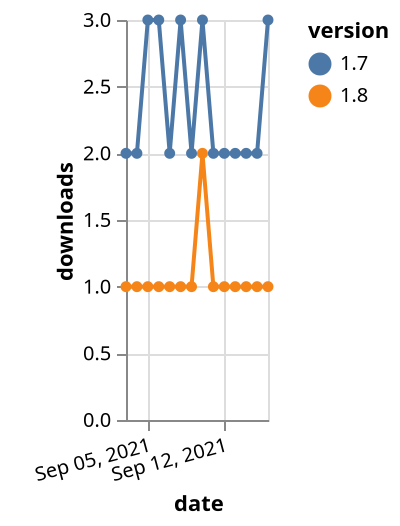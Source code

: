 {"$schema": "https://vega.github.io/schema/vega-lite/v5.json", "description": "A simple bar chart with embedded data.", "data": {"values": [{"date": "2021-09-03", "total": 8807, "delta": 2, "version": "1.7"}, {"date": "2021-09-04", "total": 8809, "delta": 2, "version": "1.7"}, {"date": "2021-09-05", "total": 8812, "delta": 3, "version": "1.7"}, {"date": "2021-09-06", "total": 8815, "delta": 3, "version": "1.7"}, {"date": "2021-09-07", "total": 8817, "delta": 2, "version": "1.7"}, {"date": "2021-09-08", "total": 8820, "delta": 3, "version": "1.7"}, {"date": "2021-09-09", "total": 8822, "delta": 2, "version": "1.7"}, {"date": "2021-09-10", "total": 8825, "delta": 3, "version": "1.7"}, {"date": "2021-09-11", "total": 8827, "delta": 2, "version": "1.7"}, {"date": "2021-09-12", "total": 8829, "delta": 2, "version": "1.7"}, {"date": "2021-09-13", "total": 8831, "delta": 2, "version": "1.7"}, {"date": "2021-09-14", "total": 8833, "delta": 2, "version": "1.7"}, {"date": "2021-09-15", "total": 8835, "delta": 2, "version": "1.7"}, {"date": "2021-09-16", "total": 8838, "delta": 3, "version": "1.7"}, {"date": "2021-09-03", "total": 964, "delta": 1, "version": "1.8"}, {"date": "2021-09-04", "total": 965, "delta": 1, "version": "1.8"}, {"date": "2021-09-05", "total": 966, "delta": 1, "version": "1.8"}, {"date": "2021-09-06", "total": 967, "delta": 1, "version": "1.8"}, {"date": "2021-09-07", "total": 968, "delta": 1, "version": "1.8"}, {"date": "2021-09-08", "total": 969, "delta": 1, "version": "1.8"}, {"date": "2021-09-09", "total": 970, "delta": 1, "version": "1.8"}, {"date": "2021-09-10", "total": 972, "delta": 2, "version": "1.8"}, {"date": "2021-09-11", "total": 973, "delta": 1, "version": "1.8"}, {"date": "2021-09-12", "total": 974, "delta": 1, "version": "1.8"}, {"date": "2021-09-13", "total": 975, "delta": 1, "version": "1.8"}, {"date": "2021-09-14", "total": 976, "delta": 1, "version": "1.8"}, {"date": "2021-09-15", "total": 977, "delta": 1, "version": "1.8"}, {"date": "2021-09-16", "total": 978, "delta": 1, "version": "1.8"}]}, "width": "container", "mark": {"type": "line", "point": {"filled": true}}, "encoding": {"x": {"field": "date", "type": "temporal", "timeUnit": "yearmonthdate", "title": "date", "axis": {"labelAngle": -15}}, "y": {"field": "delta", "type": "quantitative", "title": "downloads"}, "color": {"field": "version", "type": "nominal"}, "tooltip": {"field": "delta"}}}